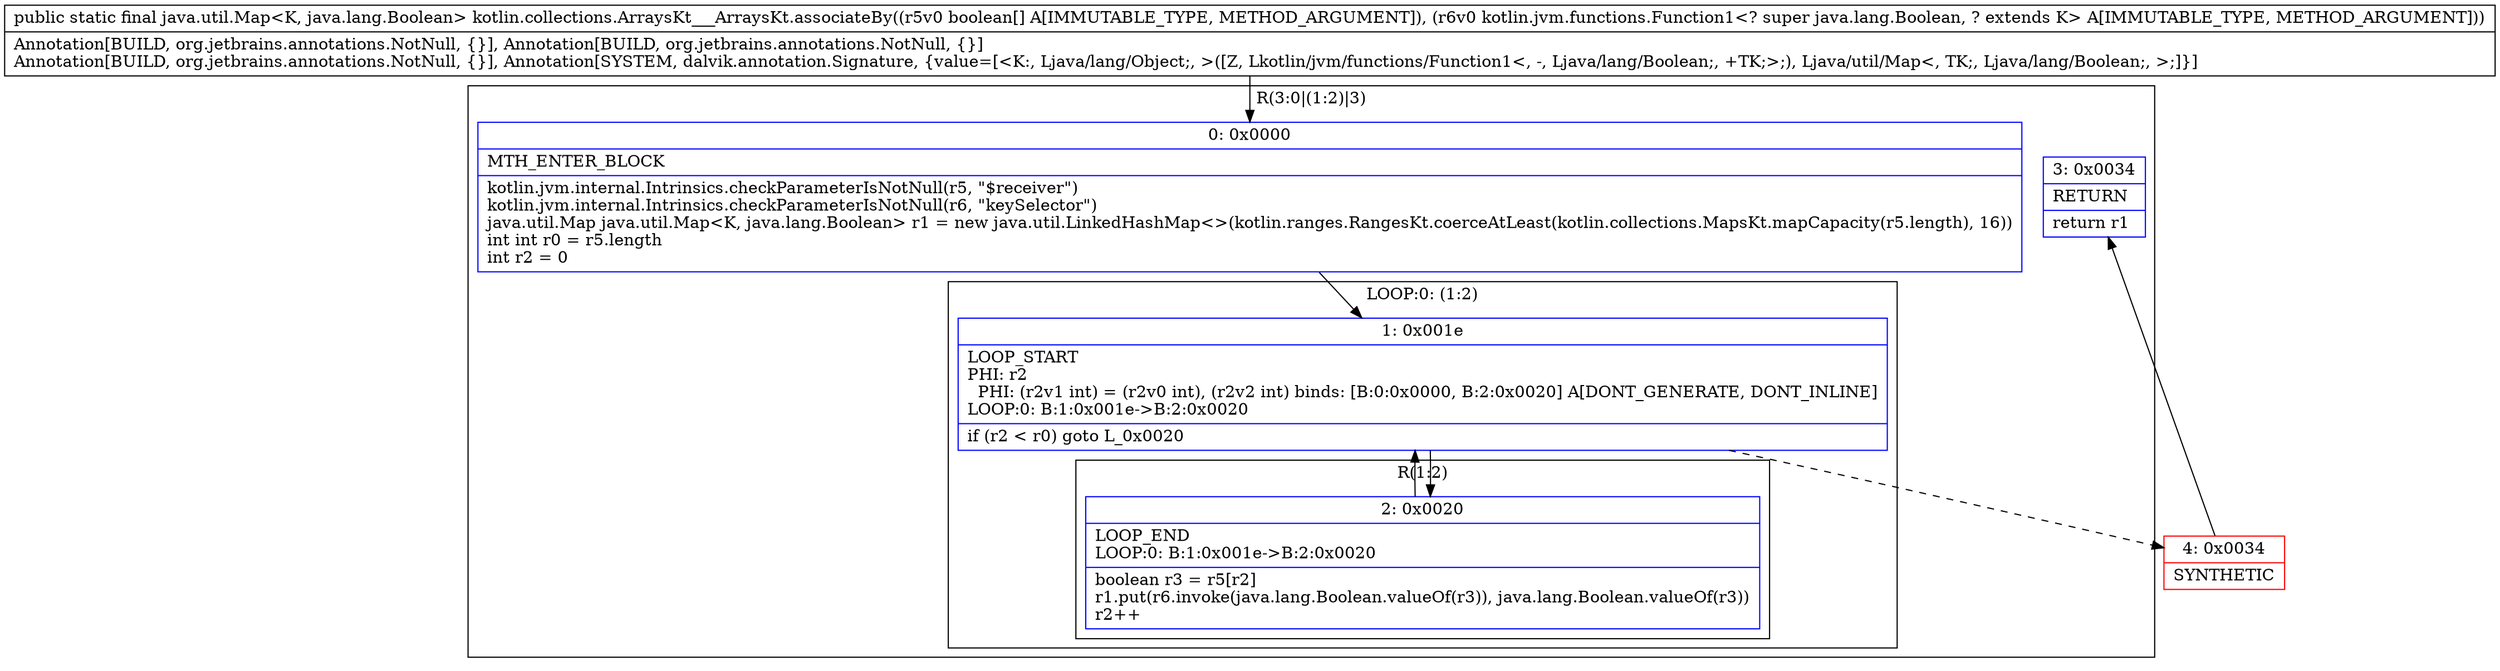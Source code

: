 digraph "CFG forkotlin.collections.ArraysKt___ArraysKt.associateBy([ZLkotlin\/jvm\/functions\/Function1;)Ljava\/util\/Map;" {
subgraph cluster_Region_1420555858 {
label = "R(3:0|(1:2)|3)";
node [shape=record,color=blue];
Node_0 [shape=record,label="{0\:\ 0x0000|MTH_ENTER_BLOCK\l|kotlin.jvm.internal.Intrinsics.checkParameterIsNotNull(r5, \"$receiver\")\lkotlin.jvm.internal.Intrinsics.checkParameterIsNotNull(r6, \"keySelector\")\ljava.util.Map java.util.Map\<K, java.lang.Boolean\> r1 = new java.util.LinkedHashMap\<\>(kotlin.ranges.RangesKt.coerceAtLeast(kotlin.collections.MapsKt.mapCapacity(r5.length), 16))\lint int r0 = r5.length\lint r2 = 0\l}"];
subgraph cluster_LoopRegion_1899729626 {
label = "LOOP:0: (1:2)";
node [shape=record,color=blue];
Node_1 [shape=record,label="{1\:\ 0x001e|LOOP_START\lPHI: r2 \l  PHI: (r2v1 int) = (r2v0 int), (r2v2 int) binds: [B:0:0x0000, B:2:0x0020] A[DONT_GENERATE, DONT_INLINE]\lLOOP:0: B:1:0x001e\-\>B:2:0x0020\l|if (r2 \< r0) goto L_0x0020\l}"];
subgraph cluster_Region_88324678 {
label = "R(1:2)";
node [shape=record,color=blue];
Node_2 [shape=record,label="{2\:\ 0x0020|LOOP_END\lLOOP:0: B:1:0x001e\-\>B:2:0x0020\l|boolean r3 = r5[r2]\lr1.put(r6.invoke(java.lang.Boolean.valueOf(r3)), java.lang.Boolean.valueOf(r3))\lr2++\l}"];
}
}
Node_3 [shape=record,label="{3\:\ 0x0034|RETURN\l|return r1\l}"];
}
Node_4 [shape=record,color=red,label="{4\:\ 0x0034|SYNTHETIC\l}"];
MethodNode[shape=record,label="{public static final java.util.Map\<K, java.lang.Boolean\> kotlin.collections.ArraysKt___ArraysKt.associateBy((r5v0 boolean[] A[IMMUTABLE_TYPE, METHOD_ARGUMENT]), (r6v0 kotlin.jvm.functions.Function1\<? super java.lang.Boolean, ? extends K\> A[IMMUTABLE_TYPE, METHOD_ARGUMENT]))  | Annotation[BUILD, org.jetbrains.annotations.NotNull, \{\}], Annotation[BUILD, org.jetbrains.annotations.NotNull, \{\}]\lAnnotation[BUILD, org.jetbrains.annotations.NotNull, \{\}], Annotation[SYSTEM, dalvik.annotation.Signature, \{value=[\<K:, Ljava\/lang\/Object;, \>([Z, Lkotlin\/jvm\/functions\/Function1\<, \-, Ljava\/lang\/Boolean;, +TK;\>;), Ljava\/util\/Map\<, TK;, Ljava\/lang\/Boolean;, \>;]\}]\l}"];
MethodNode -> Node_0;
Node_0 -> Node_1;
Node_1 -> Node_2;
Node_1 -> Node_4[style=dashed];
Node_2 -> Node_1;
Node_4 -> Node_3;
}

